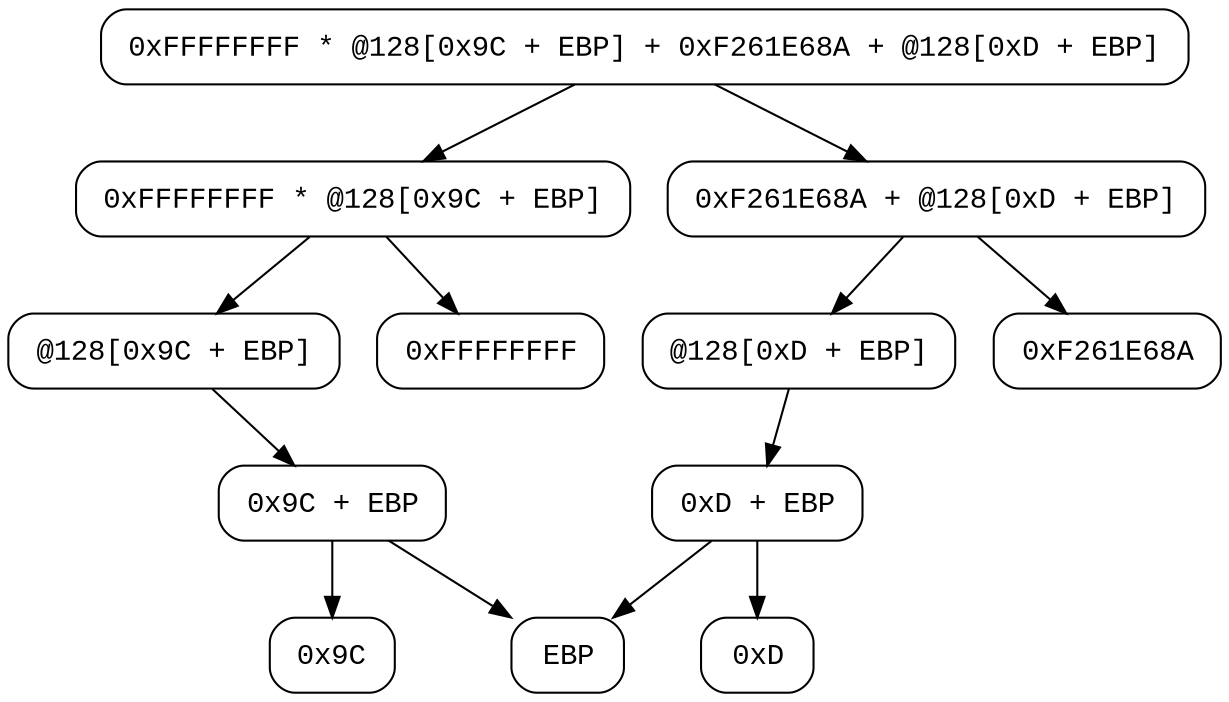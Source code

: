 digraph asm_graph {
15546971285448900417 [
shape="Mrecord" fontname="Courier New"label =<<table border="0" cellborder="0" cellpadding="3"><tr><td align="left">@128[0x9C + EBP]</td></tr></table>> ];
304196167315279361 [
shape="Mrecord" fontname="Courier New"label =<<table border="0" cellborder="0" cellpadding="3"><tr><td align="left">0xFFFFFFFF</td></tr></table>> ];
11131379042051490085 [
shape="Mrecord" fontname="Courier New"label =<<table border="0" cellborder="0" cellpadding="3"><tr><td align="left">0xD</td></tr></table>> ];
2356038150832131559 [
shape="Mrecord" fontname="Courier New"label =<<table border="0" cellborder="0" cellpadding="3"><tr><td align="left">0xFFFFFFFF * @128[0x9C + EBP]</td></tr></table>> ];
7953286088446989866 [
shape="Mrecord" fontname="Courier New"label =<<table border="0" cellborder="0" cellpadding="3"><tr><td align="left">0x9C</td></tr></table>> ];
11029163280851228490 [
shape="Mrecord" fontname="Courier New"label =<<table border="0" cellborder="0" cellpadding="3"><tr><td align="left">@128[0xD + EBP]</td></tr></table>> ];
5760544451544299198 [
shape="Mrecord" fontname="Courier New"label =<<table border="0" cellborder="0" cellpadding="3"><tr><td align="left">0xD + EBP</td></tr></table>> ];
15832925279033690158 [
shape="Mrecord" fontname="Courier New"label =<<table border="0" cellborder="0" cellpadding="3"><tr><td align="left">0xF261E68A</td></tr></table>> ];
15274728278980740399 [
shape="Mrecord" fontname="Courier New"label =<<table border="0" cellborder="0" cellpadding="3"><tr><td align="left">0x9C + EBP</td></tr></table>> ];
2982881082420086705 [
shape="Mrecord" fontname="Courier New"label =<<table border="0" cellborder="0" cellpadding="3"><tr><td align="left">EBP</td></tr></table>> ];
14243450383084045757 [
shape="Mrecord" fontname="Courier New"label =<<table border="0" cellborder="0" cellpadding="3"><tr><td align="left">0xF261E68A + @128[0xD + EBP]</td></tr></table>> ];
13258655249220865886 [
shape="Mrecord" fontname="Courier New"label =<<table border="0" cellborder="0" cellpadding="3"><tr><td align="left">0xFFFFFFFF * @128[0x9C + EBP] + 0xF261E68A + @128[0xD + EBP]</td></tr></table>> ];
2356038150832131559 -> 304196167315279361[];
15274728278980740399 -> 7953286088446989866[];
15274728278980740399 -> 2982881082420086705[];
15546971285448900417 -> 15274728278980740399[];
2356038150832131559 -> 15546971285448900417[];
13258655249220865886 -> 2356038150832131559[];
14243450383084045757 -> 15832925279033690158[];
5760544451544299198 -> 11131379042051490085[];
5760544451544299198 -> 2982881082420086705[];
11029163280851228490 -> 5760544451544299198[];
14243450383084045757 -> 11029163280851228490[];
13258655249220865886 -> 14243450383084045757[];
}
